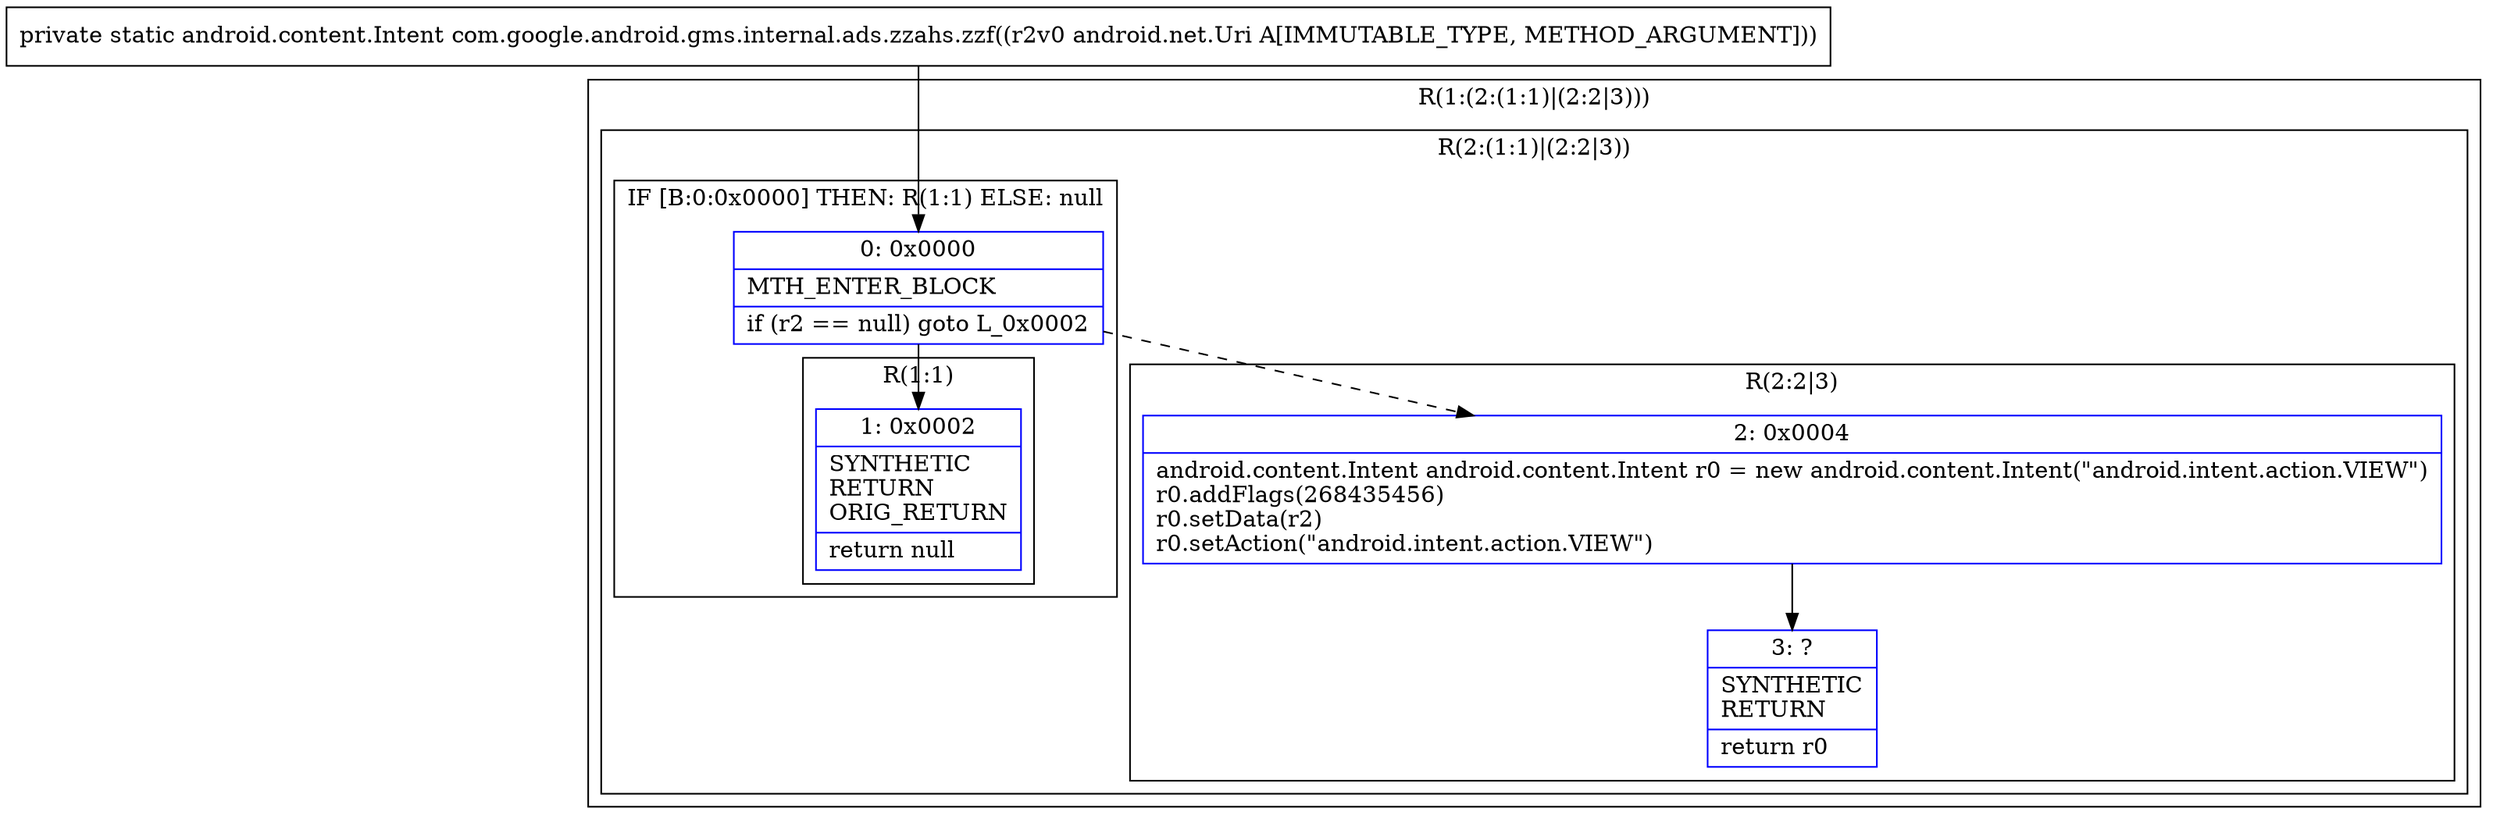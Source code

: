 digraph "CFG forcom.google.android.gms.internal.ads.zzahs.zzf(Landroid\/net\/Uri;)Landroid\/content\/Intent;" {
subgraph cluster_Region_623035380 {
label = "R(1:(2:(1:1)|(2:2|3)))";
node [shape=record,color=blue];
subgraph cluster_Region_914957201 {
label = "R(2:(1:1)|(2:2|3))";
node [shape=record,color=blue];
subgraph cluster_IfRegion_1224439884 {
label = "IF [B:0:0x0000] THEN: R(1:1) ELSE: null";
node [shape=record,color=blue];
Node_0 [shape=record,label="{0\:\ 0x0000|MTH_ENTER_BLOCK\l|if (r2 == null) goto L_0x0002\l}"];
subgraph cluster_Region_1323500080 {
label = "R(1:1)";
node [shape=record,color=blue];
Node_1 [shape=record,label="{1\:\ 0x0002|SYNTHETIC\lRETURN\lORIG_RETURN\l|return null\l}"];
}
}
subgraph cluster_Region_628647428 {
label = "R(2:2|3)";
node [shape=record,color=blue];
Node_2 [shape=record,label="{2\:\ 0x0004|android.content.Intent android.content.Intent r0 = new android.content.Intent(\"android.intent.action.VIEW\")\lr0.addFlags(268435456)\lr0.setData(r2)\lr0.setAction(\"android.intent.action.VIEW\")\l}"];
Node_3 [shape=record,label="{3\:\ ?|SYNTHETIC\lRETURN\l|return r0\l}"];
}
}
}
MethodNode[shape=record,label="{private static android.content.Intent com.google.android.gms.internal.ads.zzahs.zzf((r2v0 android.net.Uri A[IMMUTABLE_TYPE, METHOD_ARGUMENT])) }"];
MethodNode -> Node_0;
Node_0 -> Node_1;
Node_0 -> Node_2[style=dashed];
Node_2 -> Node_3;
}

